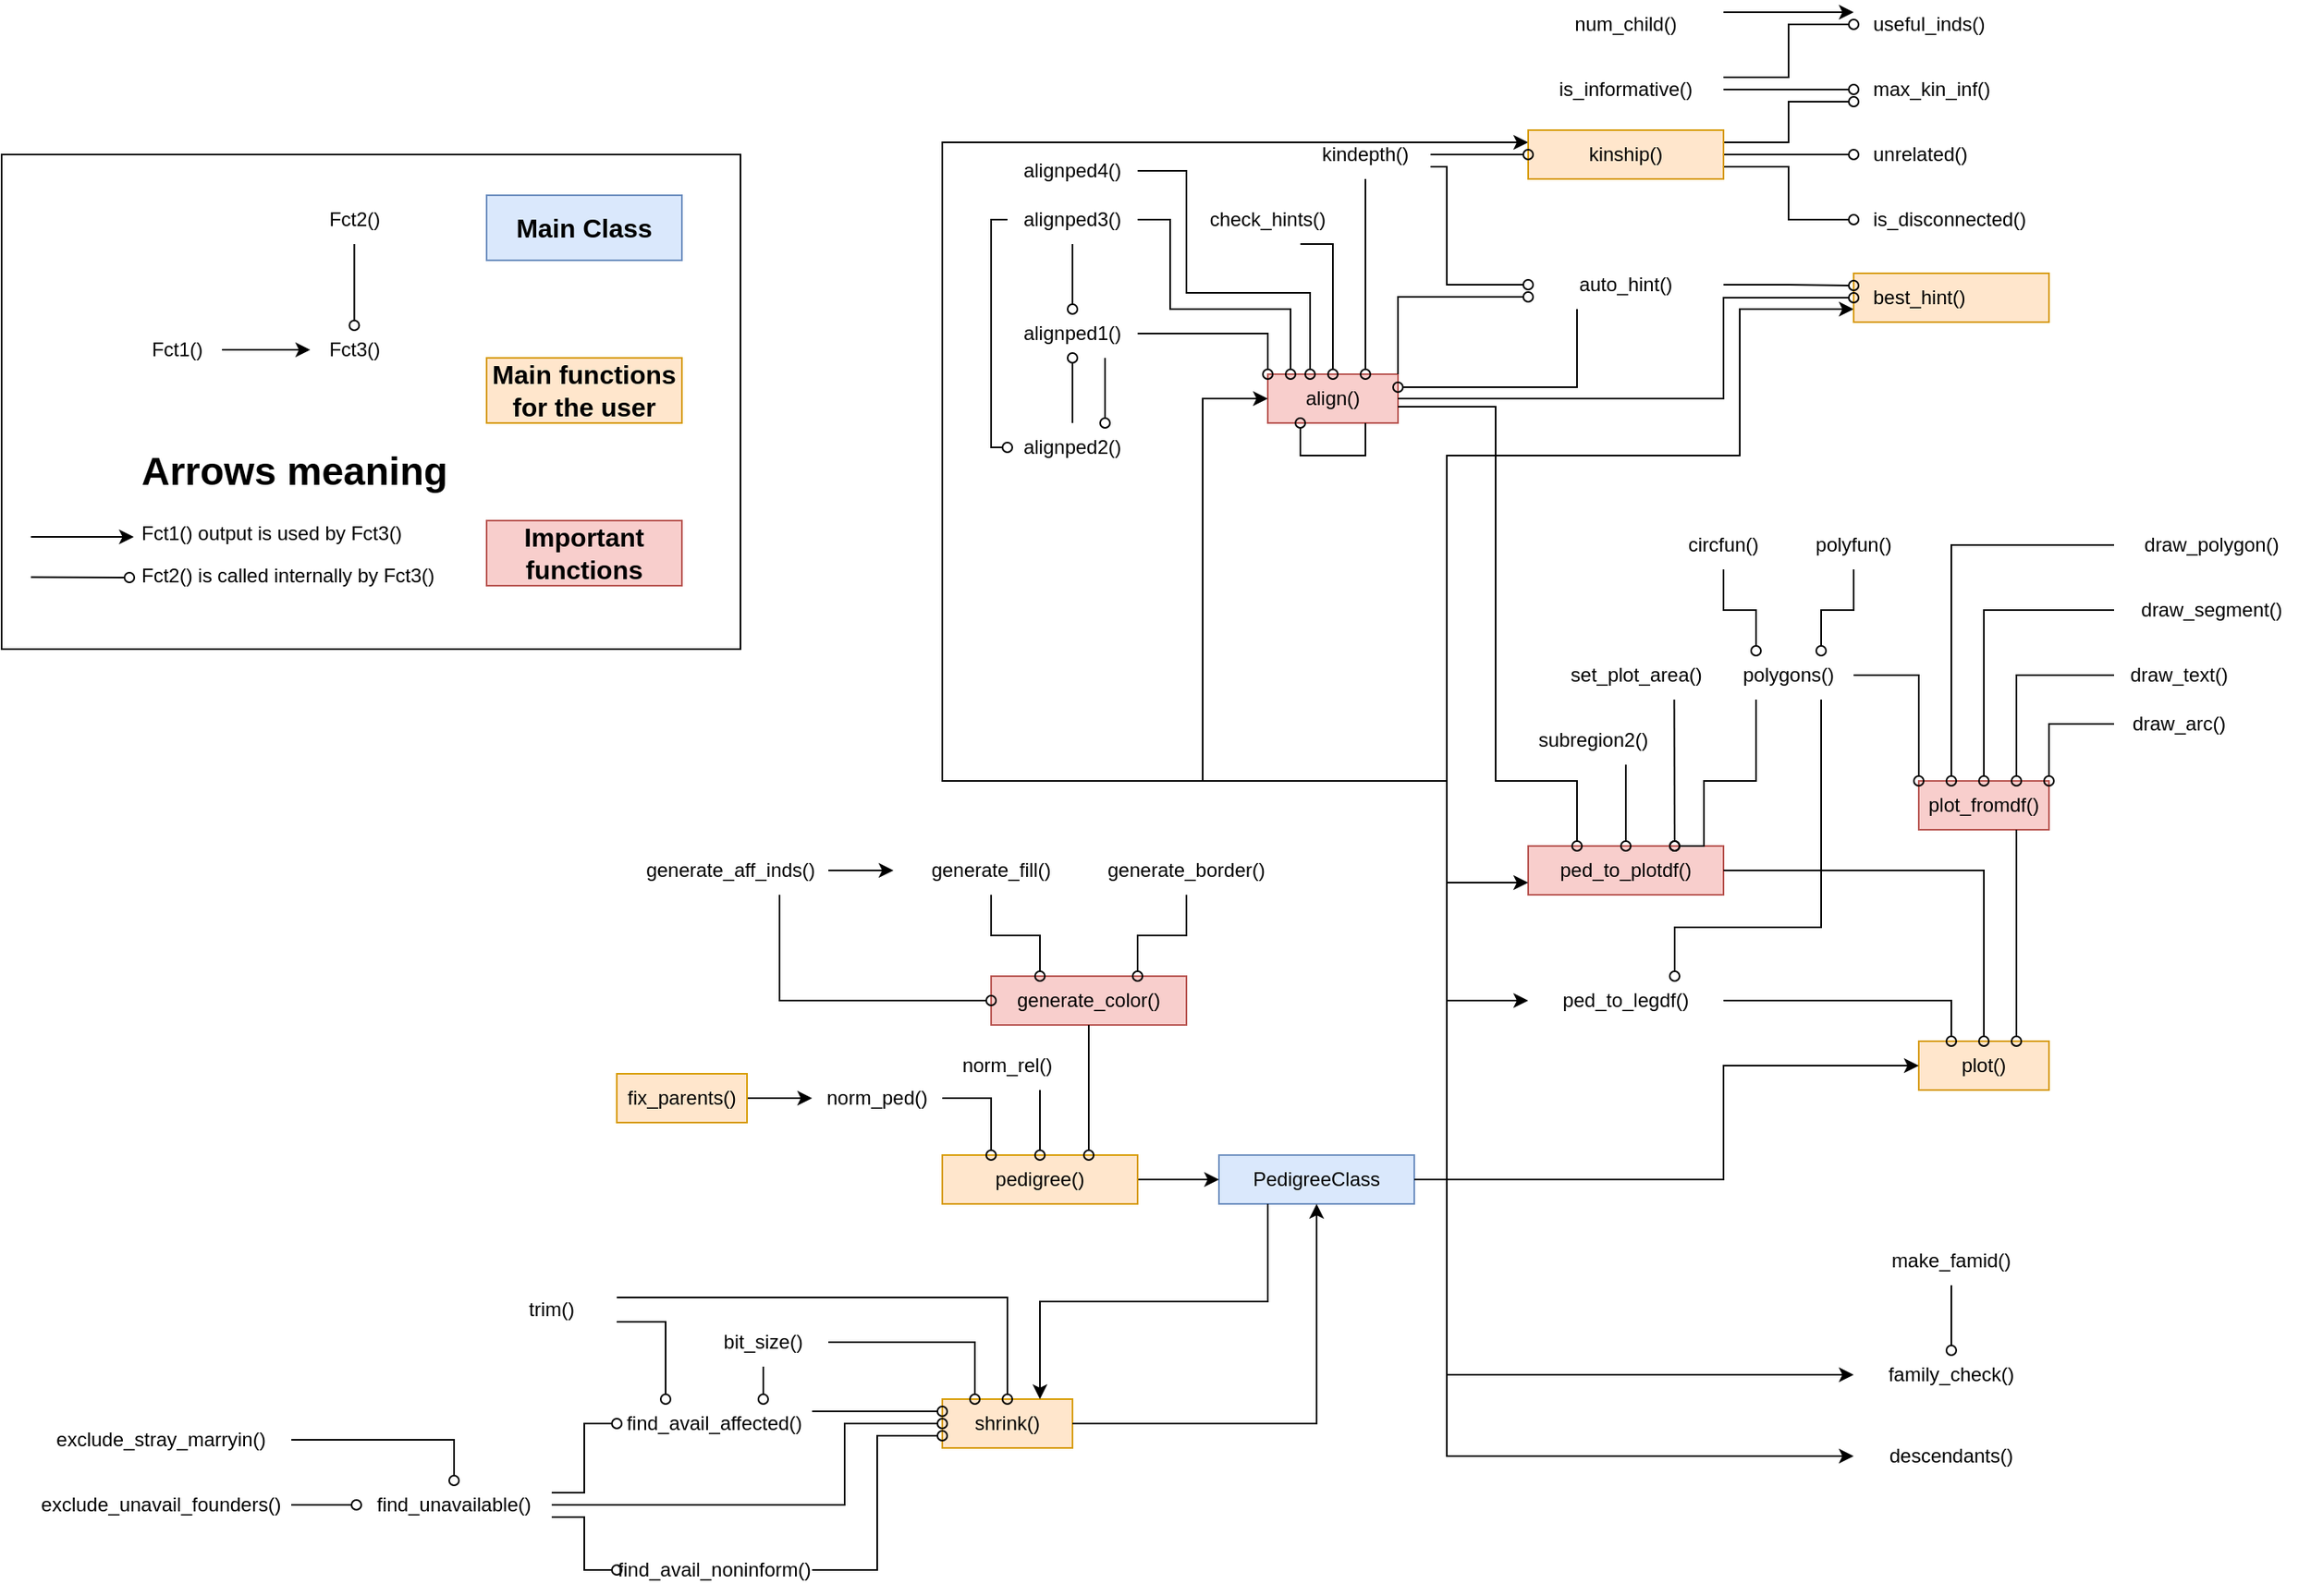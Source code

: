 <mxfile version="21.7.4" type="github">
  <diagram name="Page-1" id="XqKPbBKGxglJoeJdR0q-">
    <mxGraphModel dx="2316" dy="1171" grid="1" gridSize="10" guides="1" tooltips="1" connect="1" arrows="1" fold="1" page="1" pageScale="1" pageWidth="1600" pageHeight="1200" math="0" shadow="0">
      <root>
        <mxCell id="0" />
        <mxCell id="1" parent="0" />
        <mxCell id="gDWsdD-bvvdBo0-3pt6C-49" value="" style="rounded=0;whiteSpace=wrap;html=1;" vertex="1" parent="1">
          <mxGeometry x="62" y="175" width="454" height="304" as="geometry" />
        </mxCell>
        <mxCell id="rGUAG8N3f3AiMSVupeu6-66" value="ped_to_plotdf()" style="text;html=1;strokeColor=#b85450;fillColor=#f8cecc;align=center;verticalAlign=middle;whiteSpace=wrap;rounded=0;" parent="1" vertex="1">
          <mxGeometry x="1000" y="600" width="120" height="30" as="geometry" />
        </mxCell>
        <mxCell id="rGUAG8N3f3AiMSVupeu6-56" value="generate_color()" style="text;html=1;strokeColor=#b85450;fillColor=#f8cecc;align=center;verticalAlign=middle;whiteSpace=wrap;rounded=0;" parent="1" vertex="1">
          <mxGeometry x="670" y="680" width="120" height="30" as="geometry" />
        </mxCell>
        <mxCell id="rGUAG8N3f3AiMSVupeu6-67" value="plot_fromdf()" style="text;html=1;strokeColor=#b85450;fillColor=#f8cecc;align=center;verticalAlign=middle;whiteSpace=wrap;rounded=0;" parent="1" vertex="1">
          <mxGeometry x="1240" y="560" width="80" height="30" as="geometry" />
        </mxCell>
        <mxCell id="rGUAG8N3f3AiMSVupeu6-9" value="align()" style="text;html=1;strokeColor=#b85450;fillColor=#f8cecc;align=center;verticalAlign=middle;whiteSpace=wrap;rounded=0;points=[[0,0,0,0,0],[0,0.25,0,0,0],[0,0.5,0,0,0],[0,0.75,0,0,0],[0,1,0,0,0],[0.08,0,0,0,0],[0.17,0,0,0,0],[0.25,0,0,0,0],[0.25,1,0,0,0],[0.33,0,0,0,0],[0.42,0,0,0,0],[0.5,0,0,0,0],[0.5,1,0,0,0],[0.58,0,0,0,0],[0.67,0,0,0,0],[0.75,0,0,0,0],[0.75,1,0,0,0],[0.83,0,0,0,0],[0.92,0,0,0,0],[1,0,0,0,0],[1,0.25,0,0,0],[1,0.5,0,0,0],[1,0.75,0,0,0],[1,1,0,0,0]];" parent="1" vertex="1">
          <mxGeometry x="840" y="310" width="80" height="30" as="geometry" />
        </mxCell>
        <mxCell id="gDWsdD-bvvdBo0-3pt6C-39" style="edgeStyle=orthogonalEdgeStyle;rounded=0;orthogonalLoop=1;jettySize=auto;html=1;exitX=1;exitY=0.5;exitDx=0;exitDy=0;entryX=0;entryY=0.5;entryDx=0;entryDy=0;" edge="1" parent="1" source="rGUAG8N3f3AiMSVupeu6-2" target="rGUAG8N3f3AiMSVupeu6-30">
          <mxGeometry relative="1" as="geometry">
            <Array as="points">
              <mxPoint x="950" y="805" />
              <mxPoint x="950" y="925" />
            </Array>
          </mxGeometry>
        </mxCell>
        <mxCell id="gDWsdD-bvvdBo0-3pt6C-40" style="edgeStyle=orthogonalEdgeStyle;rounded=0;orthogonalLoop=1;jettySize=auto;html=1;exitX=1;exitY=0.5;exitDx=0;exitDy=0;entryX=0;entryY=0.5;entryDx=0;entryDy=0;" edge="1" parent="1" source="rGUAG8N3f3AiMSVupeu6-2" target="rGUAG8N3f3AiMSVupeu6-28">
          <mxGeometry relative="1" as="geometry">
            <Array as="points">
              <mxPoint x="950" y="805" />
              <mxPoint x="950" y="975" />
            </Array>
          </mxGeometry>
        </mxCell>
        <mxCell id="gDWsdD-bvvdBo0-3pt6C-41" style="edgeStyle=orthogonalEdgeStyle;rounded=0;orthogonalLoop=1;jettySize=auto;html=1;exitX=1;exitY=0.5;exitDx=0;exitDy=0;entryX=0;entryY=0.75;entryDx=0;entryDy=0;" edge="1" parent="1" source="rGUAG8N3f3AiMSVupeu6-2" target="rGUAG8N3f3AiMSVupeu6-18">
          <mxGeometry relative="1" as="geometry">
            <Array as="points">
              <mxPoint x="950" y="805" />
              <mxPoint x="950" y="360" />
              <mxPoint x="1130" y="360" />
              <mxPoint x="1130" y="270" />
              <mxPoint x="1200" y="270" />
            </Array>
          </mxGeometry>
        </mxCell>
        <mxCell id="gDWsdD-bvvdBo0-3pt6C-42" style="edgeStyle=orthogonalEdgeStyle;rounded=0;orthogonalLoop=1;jettySize=auto;html=1;exitX=1;exitY=0.5;exitDx=0;exitDy=0;entryX=0;entryY=0.25;entryDx=0;entryDy=0;" edge="1" parent="1" source="rGUAG8N3f3AiMSVupeu6-2" target="rGUAG8N3f3AiMSVupeu6-15">
          <mxGeometry relative="1" as="geometry">
            <Array as="points">
              <mxPoint x="950" y="805" />
              <mxPoint x="950" y="560" />
              <mxPoint x="640" y="560" />
              <mxPoint x="640" y="167" />
            </Array>
          </mxGeometry>
        </mxCell>
        <mxCell id="rGUAG8N3f3AiMSVupeu6-2" value="PedigreeClass" style="text;html=1;strokeColor=#6c8ebf;fillColor=#dae8fc;align=center;verticalAlign=middle;whiteSpace=wrap;rounded=0;" parent="1" vertex="1">
          <mxGeometry x="810" y="790" width="120" height="30" as="geometry" />
        </mxCell>
        <mxCell id="rGUAG8N3f3AiMSVupeu6-18" value="best_hint()" style="text;html=1;strokeColor=#d79b00;fillColor=#ffe6cc;align=left;verticalAlign=middle;whiteSpace=wrap;rounded=0;spacingLeft=10;" parent="1" vertex="1">
          <mxGeometry x="1200" y="248" width="120" height="30" as="geometry" />
        </mxCell>
        <mxCell id="rGUAG8N3f3AiMSVupeu6-90" value="plot()" style="text;html=1;strokeColor=#d79b00;fillColor=#ffe6cc;align=center;verticalAlign=middle;whiteSpace=wrap;rounded=0;" parent="1" vertex="1">
          <mxGeometry x="1240" y="720" width="80" height="30" as="geometry" />
        </mxCell>
        <mxCell id="rGUAG8N3f3AiMSVupeu6-94" value="shrink()" style="text;html=1;strokeColor=#d79b00;fillColor=#ffe6cc;align=center;verticalAlign=middle;whiteSpace=wrap;rounded=0;" parent="1" vertex="1">
          <mxGeometry x="640" y="940" width="80" height="30" as="geometry" />
        </mxCell>
        <mxCell id="gDWsdD-bvvdBo0-3pt6C-14" value="" style="edgeStyle=orthogonalEdgeStyle;rounded=0;orthogonalLoop=1;jettySize=auto;html=1;" edge="1" parent="1" source="rGUAG8N3f3AiMSVupeu6-1" target="rGUAG8N3f3AiMSVupeu6-2">
          <mxGeometry relative="1" as="geometry" />
        </mxCell>
        <mxCell id="rGUAG8N3f3AiMSVupeu6-1" value="pedigree()" style="text;html=1;strokeColor=#d79b00;fillColor=#ffe6cc;align=center;verticalAlign=middle;whiteSpace=wrap;rounded=0;" parent="1" vertex="1">
          <mxGeometry x="640" y="790" width="120" height="30" as="geometry" />
        </mxCell>
        <mxCell id="gDWsdD-bvvdBo0-3pt6C-28" style="edgeStyle=orthogonalEdgeStyle;rounded=0;orthogonalLoop=1;jettySize=auto;html=1;exitX=1;exitY=0.5;exitDx=0;exitDy=0;entryX=0;entryY=0.5;entryDx=0;entryDy=0;" edge="1" parent="1" source="rGUAG8N3f3AiMSVupeu6-2" target="rGUAG8N3f3AiMSVupeu6-65">
          <mxGeometry relative="1" as="geometry">
            <Array as="points">
              <mxPoint x="950" y="805" />
              <mxPoint x="950" y="695" />
            </Array>
          </mxGeometry>
        </mxCell>
        <mxCell id="gDWsdD-bvvdBo0-3pt6C-29" style="edgeStyle=orthogonalEdgeStyle;rounded=0;orthogonalLoop=1;jettySize=auto;html=1;exitX=1;exitY=0.5;exitDx=0;exitDy=0;entryX=0;entryY=0.75;entryDx=0;entryDy=0;" edge="1" parent="1" source="rGUAG8N3f3AiMSVupeu6-2" target="rGUAG8N3f3AiMSVupeu6-66">
          <mxGeometry relative="1" as="geometry">
            <Array as="points">
              <mxPoint x="950" y="805" />
              <mxPoint x="950" y="623" />
            </Array>
          </mxGeometry>
        </mxCell>
        <mxCell id="gDWsdD-bvvdBo0-3pt6C-33" style="edgeStyle=orthogonalEdgeStyle;rounded=0;orthogonalLoop=1;jettySize=auto;html=1;exitX=1;exitY=0.5;exitDx=0;exitDy=0;entryX=0;entryY=0.5;entryDx=0;entryDy=0;" edge="1" parent="1" source="rGUAG8N3f3AiMSVupeu6-2" target="rGUAG8N3f3AiMSVupeu6-90">
          <mxGeometry relative="1" as="geometry">
            <Array as="points">
              <mxPoint x="1120" y="805" />
              <mxPoint x="1120" y="735" />
            </Array>
          </mxGeometry>
        </mxCell>
        <mxCell id="gDWsdD-bvvdBo0-3pt6C-34" style="edgeStyle=orthogonalEdgeStyle;rounded=0;orthogonalLoop=1;jettySize=auto;html=1;exitX=1;exitY=0.5;exitDx=0;exitDy=0;entryX=0;entryY=0.5;entryDx=0;entryDy=0;entryPerimeter=0;" edge="1" parent="1" source="rGUAG8N3f3AiMSVupeu6-2" target="rGUAG8N3f3AiMSVupeu6-9">
          <mxGeometry relative="1" as="geometry">
            <Array as="points">
              <mxPoint x="950" y="805" />
              <mxPoint x="950" y="560" />
              <mxPoint x="800" y="560" />
              <mxPoint x="800" y="325" />
            </Array>
          </mxGeometry>
        </mxCell>
        <mxCell id="gDWsdD-bvvdBo0-3pt6C-37" style="edgeStyle=orthogonalEdgeStyle;rounded=0;orthogonalLoop=1;jettySize=auto;html=1;exitX=0.25;exitY=1;exitDx=0;exitDy=0;entryX=0.75;entryY=0;entryDx=0;entryDy=0;" edge="1" parent="1" source="rGUAG8N3f3AiMSVupeu6-2" target="rGUAG8N3f3AiMSVupeu6-94">
          <mxGeometry relative="1" as="geometry" />
        </mxCell>
        <mxCell id="rGUAG8N3f3AiMSVupeu6-12" style="edgeStyle=orthogonalEdgeStyle;rounded=0;orthogonalLoop=1;jettySize=auto;html=1;exitX=1;exitY=0.5;exitDx=0;exitDy=0;entryX=0.33;entryY=0;entryDx=0;entryDy=0;endArrow=oval;endFill=0;entryPerimeter=0;" parent="1" source="rGUAG8N3f3AiMSVupeu6-4" target="rGUAG8N3f3AiMSVupeu6-9" edge="1">
          <mxGeometry relative="1" as="geometry">
            <mxPoint x="740" y="187.5" as="targetPoint" />
            <Array as="points">
              <mxPoint x="790" y="185" />
              <mxPoint x="790" y="260" />
              <mxPoint x="866" y="260" />
              <mxPoint x="866" y="310" />
            </Array>
          </mxGeometry>
        </mxCell>
        <mxCell id="rGUAG8N3f3AiMSVupeu6-4" value="alignped4()" style="text;html=1;strokeColor=none;fillColor=none;align=center;verticalAlign=middle;whiteSpace=wrap;rounded=0;" parent="1" vertex="1">
          <mxGeometry x="680" y="170" width="80" height="30" as="geometry" />
        </mxCell>
        <mxCell id="rGUAG8N3f3AiMSVupeu6-10" style="edgeStyle=orthogonalEdgeStyle;rounded=0;orthogonalLoop=1;jettySize=auto;html=1;exitX=1;exitY=0.5;exitDx=0;exitDy=0;endArrow=oval;endFill=0;entryX=0.17;entryY=0;entryDx=0;entryDy=0;entryPerimeter=0;" parent="1" source="rGUAG8N3f3AiMSVupeu6-5" target="rGUAG8N3f3AiMSVupeu6-9" edge="1">
          <mxGeometry relative="1" as="geometry">
            <mxPoint x="740" y="195" as="targetPoint" />
            <Array as="points">
              <mxPoint x="780" y="215" />
              <mxPoint x="780" y="270" />
              <mxPoint x="854" y="270" />
              <mxPoint x="854" y="310" />
            </Array>
          </mxGeometry>
        </mxCell>
        <mxCell id="rGUAG8N3f3AiMSVupeu6-14" style="edgeStyle=orthogonalEdgeStyle;rounded=0;orthogonalLoop=1;jettySize=auto;html=1;exitX=0.5;exitY=1;exitDx=0;exitDy=0;entryX=0.5;entryY=0;entryDx=0;entryDy=0;endArrow=oval;endFill=0;" parent="1" source="rGUAG8N3f3AiMSVupeu6-5" target="rGUAG8N3f3AiMSVupeu6-7" edge="1">
          <mxGeometry relative="1" as="geometry">
            <Array as="points">
              <mxPoint x="720" y="250" />
              <mxPoint x="720" y="250" />
            </Array>
          </mxGeometry>
        </mxCell>
        <mxCell id="gDWsdD-bvvdBo0-3pt6C-18" style="edgeStyle=orthogonalEdgeStyle;rounded=0;orthogonalLoop=1;jettySize=auto;html=1;exitX=0;exitY=0.5;exitDx=0;exitDy=0;entryX=0;entryY=0.5;entryDx=0;entryDy=0;endArrow=oval;endFill=0;" edge="1" parent="1" source="rGUAG8N3f3AiMSVupeu6-5" target="rGUAG8N3f3AiMSVupeu6-6">
          <mxGeometry relative="1" as="geometry">
            <Array as="points">
              <mxPoint x="670" y="215" />
              <mxPoint x="670" y="355" />
            </Array>
          </mxGeometry>
        </mxCell>
        <mxCell id="rGUAG8N3f3AiMSVupeu6-5" value="alignped3()" style="text;html=1;strokeColor=none;fillColor=none;align=center;verticalAlign=middle;whiteSpace=wrap;rounded=0;" parent="1" vertex="1">
          <mxGeometry x="680" y="200" width="80" height="30" as="geometry" />
        </mxCell>
        <mxCell id="gDWsdD-bvvdBo0-3pt6C-17" style="edgeStyle=orthogonalEdgeStyle;rounded=0;orthogonalLoop=1;jettySize=auto;html=1;exitX=0.5;exitY=0;exitDx=0;exitDy=0;entryX=0.5;entryY=1;entryDx=0;entryDy=0;endArrow=oval;endFill=0;" edge="1" parent="1" source="rGUAG8N3f3AiMSVupeu6-6" target="rGUAG8N3f3AiMSVupeu6-7">
          <mxGeometry relative="1" as="geometry">
            <Array as="points" />
          </mxGeometry>
        </mxCell>
        <mxCell id="rGUAG8N3f3AiMSVupeu6-6" value="alignped2()" style="text;html=1;strokeColor=none;fillColor=none;align=center;verticalAlign=middle;whiteSpace=wrap;rounded=0;" parent="1" vertex="1">
          <mxGeometry x="680" y="340" width="80" height="30" as="geometry" />
        </mxCell>
        <mxCell id="rGUAG8N3f3AiMSVupeu6-11" style="edgeStyle=orthogonalEdgeStyle;rounded=0;orthogonalLoop=1;jettySize=auto;html=1;exitX=1;exitY=0.5;exitDx=0;exitDy=0;entryX=0;entryY=0;entryDx=0;entryDy=0;endArrow=oval;endFill=0;entryPerimeter=0;" parent="1" source="rGUAG8N3f3AiMSVupeu6-7" target="rGUAG8N3f3AiMSVupeu6-9" edge="1">
          <mxGeometry relative="1" as="geometry">
            <mxPoint x="740" y="202.5" as="targetPoint" />
            <Array as="points">
              <mxPoint x="840" y="285" />
            </Array>
          </mxGeometry>
        </mxCell>
        <mxCell id="gDWsdD-bvvdBo0-3pt6C-16" value="" style="edgeStyle=orthogonalEdgeStyle;rounded=0;orthogonalLoop=1;jettySize=auto;html=1;endArrow=oval;endFill=0;exitX=0.75;exitY=1;exitDx=0;exitDy=0;entryX=0.75;entryY=0;entryDx=0;entryDy=0;" edge="1" parent="1" source="rGUAG8N3f3AiMSVupeu6-7" target="rGUAG8N3f3AiMSVupeu6-6">
          <mxGeometry relative="1" as="geometry" />
        </mxCell>
        <mxCell id="rGUAG8N3f3AiMSVupeu6-7" value="alignped1()" style="text;html=1;strokeColor=none;fillColor=none;align=center;verticalAlign=middle;whiteSpace=wrap;rounded=0;" parent="1" vertex="1">
          <mxGeometry x="680" y="270" width="80" height="30" as="geometry" />
        </mxCell>
        <mxCell id="rGUAG8N3f3AiMSVupeu6-20" style="edgeStyle=orthogonalEdgeStyle;rounded=0;orthogonalLoop=1;jettySize=auto;html=1;exitX=1;exitY=0;exitDx=0;exitDy=0;entryX=0;entryY=0.75;entryDx=0;entryDy=0;endArrow=oval;endFill=0;" parent="1" source="rGUAG8N3f3AiMSVupeu6-9" target="rGUAG8N3f3AiMSVupeu6-17" edge="1">
          <mxGeometry relative="1" as="geometry" />
        </mxCell>
        <mxCell id="rGUAG8N3f3AiMSVupeu6-22" style="edgeStyle=orthogonalEdgeStyle;rounded=0;orthogonalLoop=1;jettySize=auto;html=1;exitX=1;exitY=0.5;exitDx=0;exitDy=0;entryX=0;entryY=0.5;entryDx=0;entryDy=0;endArrow=oval;endFill=0;" parent="1" source="rGUAG8N3f3AiMSVupeu6-9" target="rGUAG8N3f3AiMSVupeu6-18" edge="1">
          <mxGeometry relative="1" as="geometry">
            <Array as="points">
              <mxPoint x="1120" y="325" />
              <mxPoint x="1120" y="263" />
              <mxPoint x="1200" y="263" />
            </Array>
          </mxGeometry>
        </mxCell>
        <mxCell id="rGUAG8N3f3AiMSVupeu6-70" style="edgeStyle=orthogonalEdgeStyle;rounded=0;orthogonalLoop=1;jettySize=auto;html=1;entryX=0.25;entryY=0;entryDx=0;entryDy=0;endArrow=oval;endFill=0;" parent="1" target="rGUAG8N3f3AiMSVupeu6-66" edge="1">
          <mxGeometry relative="1" as="geometry">
            <mxPoint x="920" y="330" as="sourcePoint" />
            <Array as="points">
              <mxPoint x="980" y="330" />
              <mxPoint x="980" y="560" />
              <mxPoint x="1030" y="560" />
            </Array>
          </mxGeometry>
        </mxCell>
        <mxCell id="rGUAG8N3f3AiMSVupeu6-64" style="edgeStyle=orthogonalEdgeStyle;rounded=0;orthogonalLoop=1;jettySize=auto;html=1;exitX=1;exitY=0.25;exitDx=0;exitDy=0;entryX=0;entryY=0.75;entryDx=0;entryDy=0;endArrow=oval;endFill=0;" parent="1" source="rGUAG8N3f3AiMSVupeu6-15" target="rGUAG8N3f3AiMSVupeu6-61" edge="1">
          <mxGeometry relative="1" as="geometry" />
        </mxCell>
        <mxCell id="rGUAG8N3f3AiMSVupeu6-104" style="edgeStyle=orthogonalEdgeStyle;rounded=0;orthogonalLoop=1;jettySize=auto;html=1;exitX=1;exitY=0.5;exitDx=0;exitDy=0;entryX=0;entryY=0.5;entryDx=0;entryDy=0;endArrow=oval;endFill=0;" parent="1" source="rGUAG8N3f3AiMSVupeu6-15" target="rGUAG8N3f3AiMSVupeu6-100" edge="1">
          <mxGeometry relative="1" as="geometry" />
        </mxCell>
        <mxCell id="gDWsdD-bvvdBo0-3pt6C-26" style="edgeStyle=orthogonalEdgeStyle;rounded=0;orthogonalLoop=1;jettySize=auto;html=1;exitX=1;exitY=0.75;exitDx=0;exitDy=0;entryX=0;entryY=0.5;entryDx=0;entryDy=0;endArrow=oval;endFill=0;" edge="1" parent="1" source="rGUAG8N3f3AiMSVupeu6-15" target="gDWsdD-bvvdBo0-3pt6C-25">
          <mxGeometry relative="1" as="geometry" />
        </mxCell>
        <mxCell id="rGUAG8N3f3AiMSVupeu6-15" value="kinship()" style="text;html=1;strokeColor=#d79b00;fillColor=#ffe6cc;align=center;verticalAlign=middle;whiteSpace=wrap;rounded=0;" parent="1" vertex="1">
          <mxGeometry x="1000" y="160" width="120" height="30" as="geometry" />
        </mxCell>
        <mxCell id="rGUAG8N3f3AiMSVupeu6-19" style="edgeStyle=orthogonalEdgeStyle;rounded=0;orthogonalLoop=1;jettySize=auto;html=1;exitX=1;exitY=0.75;exitDx=0;exitDy=0;entryX=0;entryY=0.5;entryDx=0;entryDy=0;endArrow=oval;endFill=0;" parent="1" source="rGUAG8N3f3AiMSVupeu6-16" target="rGUAG8N3f3AiMSVupeu6-17" edge="1">
          <mxGeometry relative="1" as="geometry">
            <Array as="points">
              <mxPoint x="950" y="183" />
              <mxPoint x="950" y="255" />
            </Array>
          </mxGeometry>
        </mxCell>
        <mxCell id="gDWsdD-bvvdBo0-3pt6C-21" style="edgeStyle=orthogonalEdgeStyle;rounded=0;orthogonalLoop=1;jettySize=auto;html=1;exitX=0.5;exitY=1;exitDx=0;exitDy=0;entryX=0.75;entryY=0;entryDx=0;entryDy=0;endArrow=oval;endFill=0;entryPerimeter=0;" edge="1" parent="1" source="rGUAG8N3f3AiMSVupeu6-16" target="rGUAG8N3f3AiMSVupeu6-9">
          <mxGeometry relative="1" as="geometry" />
        </mxCell>
        <mxCell id="gDWsdD-bvvdBo0-3pt6C-22" style="edgeStyle=orthogonalEdgeStyle;rounded=0;orthogonalLoop=1;jettySize=auto;html=1;exitX=1;exitY=0.5;exitDx=0;exitDy=0;entryX=0;entryY=0.5;entryDx=0;entryDy=0;endArrow=oval;endFill=0;" edge="1" parent="1" source="rGUAG8N3f3AiMSVupeu6-16" target="rGUAG8N3f3AiMSVupeu6-15">
          <mxGeometry relative="1" as="geometry" />
        </mxCell>
        <mxCell id="rGUAG8N3f3AiMSVupeu6-16" value="kindepth()" style="text;html=1;strokeColor=none;fillColor=none;align=center;verticalAlign=middle;whiteSpace=wrap;rounded=0;" parent="1" vertex="1">
          <mxGeometry x="860" y="160" width="80" height="30" as="geometry" />
        </mxCell>
        <mxCell id="rGUAG8N3f3AiMSVupeu6-21" style="edgeStyle=orthogonalEdgeStyle;rounded=0;orthogonalLoop=1;jettySize=auto;html=1;exitX=1;exitY=0.5;exitDx=0;exitDy=0;entryX=0;entryY=0.25;entryDx=0;entryDy=0;endArrow=oval;endFill=0;" parent="1" source="rGUAG8N3f3AiMSVupeu6-17" target="rGUAG8N3f3AiMSVupeu6-18" edge="1">
          <mxGeometry relative="1" as="geometry" />
        </mxCell>
        <mxCell id="gDWsdD-bvvdBo0-3pt6C-23" style="edgeStyle=orthogonalEdgeStyle;rounded=0;orthogonalLoop=1;jettySize=auto;html=1;exitX=0.25;exitY=1;exitDx=0;exitDy=0;entryX=1;entryY=0.25;entryDx=0;entryDy=0;endArrow=oval;endFill=0;" edge="1" parent="1" source="rGUAG8N3f3AiMSVupeu6-17" target="rGUAG8N3f3AiMSVupeu6-9">
          <mxGeometry relative="1" as="geometry">
            <Array as="points">
              <mxPoint x="1030" y="318" />
              <mxPoint x="920" y="318" />
            </Array>
          </mxGeometry>
        </mxCell>
        <mxCell id="rGUAG8N3f3AiMSVupeu6-17" value="auto_hint()" style="text;html=1;strokeColor=none;fillColor=none;align=center;verticalAlign=middle;whiteSpace=wrap;rounded=0;" parent="1" vertex="1">
          <mxGeometry x="1000" y="240" width="120" height="30" as="geometry" />
        </mxCell>
        <mxCell id="rGUAG8N3f3AiMSVupeu6-43" style="edgeStyle=orthogonalEdgeStyle;rounded=0;orthogonalLoop=1;jettySize=auto;html=1;exitX=0.5;exitY=1;exitDx=0;exitDy=0;entryX=0.75;entryY=0;entryDx=0;entryDy=0;endArrow=oval;endFill=0;" parent="1" source="rGUAG8N3f3AiMSVupeu6-23" target="rGUAG8N3f3AiMSVupeu6-38" edge="1">
          <mxGeometry relative="1" as="geometry">
            <Array as="points" />
          </mxGeometry>
        </mxCell>
        <mxCell id="rGUAG8N3f3AiMSVupeu6-95" style="edgeStyle=orthogonalEdgeStyle;rounded=0;orthogonalLoop=1;jettySize=auto;html=1;exitX=1;exitY=0.5;exitDx=0;exitDy=0;entryX=0.25;entryY=0;entryDx=0;entryDy=0;endArrow=oval;endFill=0;" parent="1" source="rGUAG8N3f3AiMSVupeu6-23" target="rGUAG8N3f3AiMSVupeu6-94" edge="1">
          <mxGeometry relative="1" as="geometry">
            <Array as="points">
              <mxPoint x="660" y="905" />
            </Array>
          </mxGeometry>
        </mxCell>
        <mxCell id="rGUAG8N3f3AiMSVupeu6-23" value="&lt;div&gt;bit_size()&lt;/div&gt;" style="text;html=1;strokeColor=none;fillColor=none;align=center;verticalAlign=middle;whiteSpace=wrap;rounded=0;" parent="1" vertex="1">
          <mxGeometry x="490" y="890" width="80" height="30" as="geometry" />
        </mxCell>
        <mxCell id="gDWsdD-bvvdBo0-3pt6C-15" style="edgeStyle=orthogonalEdgeStyle;rounded=0;orthogonalLoop=1;jettySize=auto;html=1;exitX=0.75;exitY=1;exitDx=0;exitDy=0;entryX=0.5;entryY=0;entryDx=0;entryDy=0;endArrow=oval;endFill=0;entryPerimeter=0;" edge="1" parent="1" source="rGUAG8N3f3AiMSVupeu6-24" target="rGUAG8N3f3AiMSVupeu6-9">
          <mxGeometry relative="1" as="geometry">
            <Array as="points">
              <mxPoint x="880" y="230" />
            </Array>
          </mxGeometry>
        </mxCell>
        <mxCell id="rGUAG8N3f3AiMSVupeu6-24" value="&lt;div&gt;check_hints()&lt;/div&gt;" style="text;html=1;strokeColor=none;fillColor=none;align=center;verticalAlign=middle;whiteSpace=wrap;rounded=0;" parent="1" vertex="1">
          <mxGeometry x="800" y="200" width="80" height="30" as="geometry" />
        </mxCell>
        <mxCell id="rGUAG8N3f3AiMSVupeu6-28" value="descendants()" style="text;html=1;strokeColor=none;fillColor=none;align=center;verticalAlign=middle;whiteSpace=wrap;rounded=0;" parent="1" vertex="1">
          <mxGeometry x="1200" y="960" width="120" height="30" as="geometry" />
        </mxCell>
        <mxCell id="rGUAG8N3f3AiMSVupeu6-35" value="" style="edgeStyle=orthogonalEdgeStyle;rounded=0;orthogonalLoop=1;jettySize=auto;html=1;endArrow=oval;endFill=0;" parent="1" source="rGUAG8N3f3AiMSVupeu6-29" target="rGUAG8N3f3AiMSVupeu6-30" edge="1">
          <mxGeometry relative="1" as="geometry" />
        </mxCell>
        <mxCell id="rGUAG8N3f3AiMSVupeu6-29" value="make_famid()" style="text;html=1;strokeColor=none;fillColor=none;align=center;verticalAlign=middle;whiteSpace=wrap;rounded=0;" parent="1" vertex="1">
          <mxGeometry x="1200" y="840" width="120" height="30" as="geometry" />
        </mxCell>
        <mxCell id="rGUAG8N3f3AiMSVupeu6-30" value="&lt;div&gt;family_check()&lt;/div&gt;" style="text;html=1;strokeColor=none;fillColor=none;align=center;verticalAlign=middle;whiteSpace=wrap;rounded=0;" parent="1" vertex="1">
          <mxGeometry x="1200" y="910" width="120" height="30" as="geometry" />
        </mxCell>
        <mxCell id="rGUAG8N3f3AiMSVupeu6-34" style="edgeStyle=orthogonalEdgeStyle;rounded=0;orthogonalLoop=1;jettySize=auto;html=1;exitX=1;exitY=0.5;exitDx=0;exitDy=0;entryX=0.25;entryY=0;entryDx=0;entryDy=0;endArrow=oval;endFill=0;" parent="1" source="rGUAG8N3f3AiMSVupeu6-31" target="rGUAG8N3f3AiMSVupeu6-1" edge="1">
          <mxGeometry relative="1" as="geometry">
            <Array as="points">
              <mxPoint x="670" y="755" />
            </Array>
          </mxGeometry>
        </mxCell>
        <mxCell id="rGUAG8N3f3AiMSVupeu6-31" value="norm_ped()" style="text;html=1;strokeColor=none;fillColor=none;align=center;verticalAlign=middle;whiteSpace=wrap;rounded=0;" parent="1" vertex="1">
          <mxGeometry x="560" y="740" width="80" height="30" as="geometry" />
        </mxCell>
        <mxCell id="rGUAG8N3f3AiMSVupeu6-33" style="edgeStyle=orthogonalEdgeStyle;rounded=0;orthogonalLoop=1;jettySize=auto;html=1;exitX=0.75;exitY=1;exitDx=0;exitDy=0;entryX=0.5;entryY=0;entryDx=0;entryDy=0;endArrow=oval;endFill=0;" parent="1" source="rGUAG8N3f3AiMSVupeu6-32" target="rGUAG8N3f3AiMSVupeu6-1" edge="1">
          <mxGeometry relative="1" as="geometry">
            <Array as="points">
              <mxPoint x="700" y="760" />
              <mxPoint x="700" y="760" />
            </Array>
          </mxGeometry>
        </mxCell>
        <mxCell id="rGUAG8N3f3AiMSVupeu6-32" value="norm_rel()" style="text;html=1;strokeColor=none;fillColor=none;align=center;verticalAlign=middle;whiteSpace=wrap;rounded=0;" parent="1" vertex="1">
          <mxGeometry x="640" y="720" width="80" height="30" as="geometry" />
        </mxCell>
        <mxCell id="rGUAG8N3f3AiMSVupeu6-99" style="edgeStyle=orthogonalEdgeStyle;rounded=0;orthogonalLoop=1;jettySize=auto;html=1;exitX=1;exitY=0.25;exitDx=0;exitDy=0;entryX=0;entryY=0.25;entryDx=0;entryDy=0;endArrow=oval;endFill=0;" parent="1" source="rGUAG8N3f3AiMSVupeu6-38" target="rGUAG8N3f3AiMSVupeu6-94" edge="1">
          <mxGeometry relative="1" as="geometry" />
        </mxCell>
        <mxCell id="rGUAG8N3f3AiMSVupeu6-38" value="&lt;div&gt;find_avail_affected()&lt;/div&gt;" style="text;html=1;strokeColor=none;fillColor=none;align=center;verticalAlign=middle;whiteSpace=wrap;rounded=0;" parent="1" vertex="1">
          <mxGeometry x="440" y="940" width="120" height="30" as="geometry" />
        </mxCell>
        <mxCell id="rGUAG8N3f3AiMSVupeu6-40" value="" style="edgeStyle=orthogonalEdgeStyle;rounded=0;orthogonalLoop=1;jettySize=auto;html=1;entryX=0.25;entryY=0;entryDx=0;entryDy=0;endArrow=oval;endFill=0;exitX=1;exitY=0.75;exitDx=0;exitDy=0;" parent="1" source="rGUAG8N3f3AiMSVupeu6-39" target="rGUAG8N3f3AiMSVupeu6-38" edge="1">
          <mxGeometry relative="1" as="geometry" />
        </mxCell>
        <mxCell id="rGUAG8N3f3AiMSVupeu6-96" style="edgeStyle=orthogonalEdgeStyle;rounded=0;orthogonalLoop=1;jettySize=auto;html=1;exitX=1;exitY=0.25;exitDx=0;exitDy=0;entryX=0.5;entryY=0;entryDx=0;entryDy=0;endArrow=oval;endFill=0;" parent="1" source="rGUAG8N3f3AiMSVupeu6-39" target="rGUAG8N3f3AiMSVupeu6-94" edge="1">
          <mxGeometry relative="1" as="geometry">
            <Array as="points">
              <mxPoint x="440" y="877" />
              <mxPoint x="680" y="877" />
            </Array>
          </mxGeometry>
        </mxCell>
        <mxCell id="rGUAG8N3f3AiMSVupeu6-39" value="trim()" style="text;html=1;strokeColor=none;fillColor=none;align=center;verticalAlign=middle;whiteSpace=wrap;rounded=0;" parent="1" vertex="1">
          <mxGeometry x="360" y="870" width="80" height="30" as="geometry" />
        </mxCell>
        <mxCell id="rGUAG8N3f3AiMSVupeu6-42" value="" style="edgeStyle=orthogonalEdgeStyle;rounded=0;orthogonalLoop=1;jettySize=auto;html=1;endArrow=oval;endFill=0;exitX=1;exitY=0.25;exitDx=0;exitDy=0;entryX=0;entryY=0.5;entryDx=0;entryDy=0;" parent="1" source="rGUAG8N3f3AiMSVupeu6-41" target="rGUAG8N3f3AiMSVupeu6-38" edge="1">
          <mxGeometry relative="1" as="geometry">
            <Array as="points">
              <mxPoint x="420" y="998" />
              <mxPoint x="420" y="955" />
            </Array>
          </mxGeometry>
        </mxCell>
        <mxCell id="rGUAG8N3f3AiMSVupeu6-45" style="edgeStyle=orthogonalEdgeStyle;rounded=0;orthogonalLoop=1;jettySize=auto;html=1;exitX=1;exitY=0.75;exitDx=0;exitDy=0;entryX=0;entryY=0.5;entryDx=0;entryDy=0;endArrow=oval;endFill=0;" parent="1" source="rGUAG8N3f3AiMSVupeu6-41" target="rGUAG8N3f3AiMSVupeu6-44" edge="1">
          <mxGeometry relative="1" as="geometry" />
        </mxCell>
        <mxCell id="gDWsdD-bvvdBo0-3pt6C-35" style="edgeStyle=orthogonalEdgeStyle;rounded=0;orthogonalLoop=1;jettySize=auto;html=1;exitX=1;exitY=0.5;exitDx=0;exitDy=0;entryX=0;entryY=0.5;entryDx=0;entryDy=0;endArrow=oval;endFill=0;entryPerimeter=0;" edge="1" parent="1" source="rGUAG8N3f3AiMSVupeu6-41" target="rGUAG8N3f3AiMSVupeu6-94">
          <mxGeometry relative="1" as="geometry">
            <Array as="points">
              <mxPoint x="580" y="1005" />
              <mxPoint x="580" y="955" />
            </Array>
          </mxGeometry>
        </mxCell>
        <mxCell id="rGUAG8N3f3AiMSVupeu6-41" value="find_unavailable()" style="text;html=1;strokeColor=none;fillColor=none;align=center;verticalAlign=middle;whiteSpace=wrap;rounded=0;" parent="1" vertex="1">
          <mxGeometry x="280" y="990" width="120" height="30" as="geometry" />
        </mxCell>
        <mxCell id="rGUAG8N3f3AiMSVupeu6-98" style="edgeStyle=orthogonalEdgeStyle;rounded=0;orthogonalLoop=1;jettySize=auto;html=1;exitX=1;exitY=0.5;exitDx=0;exitDy=0;entryX=0;entryY=0.75;entryDx=0;entryDy=0;endArrow=oval;endFill=0;" parent="1" source="rGUAG8N3f3AiMSVupeu6-44" target="rGUAG8N3f3AiMSVupeu6-94" edge="1">
          <mxGeometry relative="1" as="geometry">
            <Array as="points">
              <mxPoint x="600" y="1045" />
              <mxPoint x="600" y="963" />
            </Array>
          </mxGeometry>
        </mxCell>
        <mxCell id="rGUAG8N3f3AiMSVupeu6-44" value="&lt;div&gt;find_avail_noninform()&lt;/div&gt;" style="text;html=1;strokeColor=none;fillColor=none;align=center;verticalAlign=middle;whiteSpace=wrap;rounded=0;" parent="1" vertex="1">
          <mxGeometry x="440" y="1030" width="120" height="30" as="geometry" />
        </mxCell>
        <mxCell id="rGUAG8N3f3AiMSVupeu6-49" value="" style="edgeStyle=orthogonalEdgeStyle;rounded=0;orthogonalLoop=1;jettySize=auto;html=1;endArrow=oval;endFill=0;" parent="1" source="rGUAG8N3f3AiMSVupeu6-46" target="rGUAG8N3f3AiMSVupeu6-41" edge="1">
          <mxGeometry relative="1" as="geometry" />
        </mxCell>
        <mxCell id="rGUAG8N3f3AiMSVupeu6-46" value="exclude_unavail_founders()" style="text;html=1;strokeColor=none;fillColor=none;align=center;verticalAlign=middle;whiteSpace=wrap;rounded=0;" parent="1" vertex="1">
          <mxGeometry x="80" y="990" width="160" height="30" as="geometry" />
        </mxCell>
        <mxCell id="rGUAG8N3f3AiMSVupeu6-48" value="" style="edgeStyle=orthogonalEdgeStyle;rounded=0;orthogonalLoop=1;jettySize=auto;html=1;endArrow=oval;endFill=0;" parent="1" source="rGUAG8N3f3AiMSVupeu6-47" target="rGUAG8N3f3AiMSVupeu6-41" edge="1">
          <mxGeometry relative="1" as="geometry" />
        </mxCell>
        <mxCell id="rGUAG8N3f3AiMSVupeu6-47" value="&lt;div&gt;exclude_stray_marryin()&lt;/div&gt;" style="text;html=1;strokeColor=none;fillColor=none;align=center;verticalAlign=middle;whiteSpace=wrap;rounded=0;" parent="1" vertex="1">
          <mxGeometry x="80" y="950" width="160" height="30" as="geometry" />
        </mxCell>
        <mxCell id="rGUAG8N3f3AiMSVupeu6-51" value="" style="edgeStyle=orthogonalEdgeStyle;rounded=0;orthogonalLoop=1;jettySize=auto;html=1;entryX=0;entryY=0.5;entryDx=0;entryDy=0;" parent="1" source="rGUAG8N3f3AiMSVupeu6-50" target="rGUAG8N3f3AiMSVupeu6-31" edge="1">
          <mxGeometry relative="1" as="geometry" />
        </mxCell>
        <mxCell id="rGUAG8N3f3AiMSVupeu6-50" value="fix_parents()" style="text;html=1;strokeColor=#d79b00;fillColor=#ffe6cc;align=center;verticalAlign=middle;whiteSpace=wrap;rounded=0;" parent="1" vertex="1">
          <mxGeometry x="440" y="740" width="80" height="30" as="geometry" />
        </mxCell>
        <mxCell id="gDWsdD-bvvdBo0-3pt6C-13" value="" style="edgeStyle=orthogonalEdgeStyle;rounded=0;orthogonalLoop=1;jettySize=auto;html=1;" edge="1" parent="1" source="rGUAG8N3f3AiMSVupeu6-53" target="rGUAG8N3f3AiMSVupeu6-55">
          <mxGeometry relative="1" as="geometry" />
        </mxCell>
        <mxCell id="gDWsdD-bvvdBo0-3pt6C-27" style="edgeStyle=orthogonalEdgeStyle;rounded=0;orthogonalLoop=1;jettySize=auto;html=1;exitX=0.75;exitY=1;exitDx=0;exitDy=0;entryX=0;entryY=0.5;entryDx=0;entryDy=0;endArrow=oval;endFill=0;" edge="1" parent="1" source="rGUAG8N3f3AiMSVupeu6-53" target="rGUAG8N3f3AiMSVupeu6-56">
          <mxGeometry relative="1" as="geometry" />
        </mxCell>
        <mxCell id="rGUAG8N3f3AiMSVupeu6-53" value="generate_aff_inds()" style="text;html=1;strokeColor=none;fillColor=none;align=center;verticalAlign=middle;whiteSpace=wrap;rounded=0;" parent="1" vertex="1">
          <mxGeometry x="450" y="600" width="120" height="30" as="geometry" />
        </mxCell>
        <mxCell id="rGUAG8N3f3AiMSVupeu6-58" value="" style="edgeStyle=orthogonalEdgeStyle;rounded=0;orthogonalLoop=1;jettySize=auto;html=1;entryX=0.75;entryY=0;entryDx=0;entryDy=0;endArrow=oval;endFill=0;" parent="1" source="rGUAG8N3f3AiMSVupeu6-54" target="rGUAG8N3f3AiMSVupeu6-56" edge="1">
          <mxGeometry relative="1" as="geometry" />
        </mxCell>
        <mxCell id="rGUAG8N3f3AiMSVupeu6-54" value="generate_border()" style="text;html=1;strokeColor=none;fillColor=none;align=center;verticalAlign=middle;whiteSpace=wrap;rounded=0;" parent="1" vertex="1">
          <mxGeometry x="730" y="600" width="120" height="30" as="geometry" />
        </mxCell>
        <mxCell id="rGUAG8N3f3AiMSVupeu6-57" value="" style="edgeStyle=orthogonalEdgeStyle;rounded=0;orthogonalLoop=1;jettySize=auto;html=1;entryX=0.25;entryY=0;entryDx=0;entryDy=0;endArrow=oval;endFill=0;" parent="1" source="rGUAG8N3f3AiMSVupeu6-55" target="rGUAG8N3f3AiMSVupeu6-56" edge="1">
          <mxGeometry relative="1" as="geometry" />
        </mxCell>
        <mxCell id="rGUAG8N3f3AiMSVupeu6-55" value="generate_fill()" style="text;html=1;strokeColor=none;fillColor=none;align=center;verticalAlign=middle;whiteSpace=wrap;rounded=0;" parent="1" vertex="1">
          <mxGeometry x="610" y="600" width="120" height="30" as="geometry" />
        </mxCell>
        <mxCell id="rGUAG8N3f3AiMSVupeu6-81" style="edgeStyle=orthogonalEdgeStyle;rounded=0;orthogonalLoop=1;jettySize=auto;html=1;exitX=0.5;exitY=1;exitDx=0;exitDy=0;entryX=0.5;entryY=0;entryDx=0;entryDy=0;endArrow=oval;endFill=0;" parent="1" source="rGUAG8N3f3AiMSVupeu6-56" edge="1">
          <mxGeometry relative="1" as="geometry">
            <mxPoint x="730" y="790" as="targetPoint" />
          </mxGeometry>
        </mxCell>
        <mxCell id="rGUAG8N3f3AiMSVupeu6-63" value="" style="edgeStyle=orthogonalEdgeStyle;rounded=0;orthogonalLoop=1;jettySize=auto;html=1;entryX=0;entryY=0.5;entryDx=0;entryDy=0;endArrow=oval;endFill=0;exitX=1;exitY=0.5;exitDx=0;exitDy=0;" parent="1" source="rGUAG8N3f3AiMSVupeu6-60" target="rGUAG8N3f3AiMSVupeu6-61" edge="1">
          <mxGeometry relative="1" as="geometry" />
        </mxCell>
        <mxCell id="rGUAG8N3f3AiMSVupeu6-102" style="edgeStyle=orthogonalEdgeStyle;rounded=0;orthogonalLoop=1;jettySize=auto;html=1;exitX=1;exitY=0.25;exitDx=0;exitDy=0;entryX=0;entryY=0.5;entryDx=0;entryDy=0;endArrow=oval;endFill=0;" parent="1" source="rGUAG8N3f3AiMSVupeu6-60" target="rGUAG8N3f3AiMSVupeu6-101" edge="1">
          <mxGeometry relative="1" as="geometry" />
        </mxCell>
        <mxCell id="rGUAG8N3f3AiMSVupeu6-60" value="is_informative()" style="text;html=1;strokeColor=none;fillColor=none;align=center;verticalAlign=middle;whiteSpace=wrap;rounded=0;" parent="1" vertex="1">
          <mxGeometry x="1000" y="120" width="120" height="30" as="geometry" />
        </mxCell>
        <mxCell id="rGUAG8N3f3AiMSVupeu6-61" value="max_kin_inf()" style="text;html=1;strokeColor=none;fillColor=none;align=left;verticalAlign=middle;whiteSpace=wrap;rounded=0;spacingLeft=10;" parent="1" vertex="1">
          <mxGeometry x="1200" y="120" width="120" height="30" as="geometry" />
        </mxCell>
        <mxCell id="rGUAG8N3f3AiMSVupeu6-103" style="edgeStyle=orthogonalEdgeStyle;rounded=0;orthogonalLoop=1;jettySize=auto;html=1;exitX=1;exitY=0.25;exitDx=0;exitDy=0;entryX=0;entryY=0.25;entryDx=0;entryDy=0;" parent="1" source="rGUAG8N3f3AiMSVupeu6-62" target="rGUAG8N3f3AiMSVupeu6-101" edge="1">
          <mxGeometry relative="1" as="geometry" />
        </mxCell>
        <mxCell id="rGUAG8N3f3AiMSVupeu6-62" value="num_child()" style="text;html=1;strokeColor=none;fillColor=none;align=center;verticalAlign=middle;whiteSpace=wrap;rounded=0;" parent="1" vertex="1">
          <mxGeometry x="1000" y="80" width="120" height="30" as="geometry" />
        </mxCell>
        <mxCell id="rGUAG8N3f3AiMSVupeu6-93" style="edgeStyle=orthogonalEdgeStyle;rounded=0;orthogonalLoop=1;jettySize=auto;html=1;exitX=1;exitY=0.5;exitDx=0;exitDy=0;entryX=0.25;entryY=0;entryDx=0;entryDy=0;endArrow=oval;endFill=0;" parent="1" source="rGUAG8N3f3AiMSVupeu6-65" target="rGUAG8N3f3AiMSVupeu6-90" edge="1">
          <mxGeometry relative="1" as="geometry">
            <Array as="points">
              <mxPoint x="1260" y="695" />
            </Array>
          </mxGeometry>
        </mxCell>
        <mxCell id="rGUAG8N3f3AiMSVupeu6-65" value="ped_to_legdf()" style="text;html=1;strokeColor=none;fillColor=none;align=center;verticalAlign=middle;whiteSpace=wrap;rounded=0;" parent="1" vertex="1">
          <mxGeometry x="1000" y="680" width="120" height="30" as="geometry" />
        </mxCell>
        <mxCell id="rGUAG8N3f3AiMSVupeu6-91" style="edgeStyle=orthogonalEdgeStyle;rounded=0;orthogonalLoop=1;jettySize=auto;html=1;exitX=1;exitY=0.5;exitDx=0;exitDy=0;entryX=0.5;entryY=0;entryDx=0;entryDy=0;endArrow=oval;endFill=0;" parent="1" source="rGUAG8N3f3AiMSVupeu6-66" target="rGUAG8N3f3AiMSVupeu6-90" edge="1">
          <mxGeometry relative="1" as="geometry" />
        </mxCell>
        <mxCell id="rGUAG8N3f3AiMSVupeu6-92" style="edgeStyle=orthogonalEdgeStyle;rounded=0;orthogonalLoop=1;jettySize=auto;html=1;exitX=0.75;exitY=1;exitDx=0;exitDy=0;entryX=0.75;entryY=0;entryDx=0;entryDy=0;endArrow=oval;endFill=0;" parent="1" source="rGUAG8N3f3AiMSVupeu6-67" target="rGUAG8N3f3AiMSVupeu6-90" edge="1">
          <mxGeometry relative="1" as="geometry" />
        </mxCell>
        <mxCell id="rGUAG8N3f3AiMSVupeu6-80" style="edgeStyle=orthogonalEdgeStyle;rounded=0;orthogonalLoop=1;jettySize=auto;html=1;exitX=0;exitY=0.5;exitDx=0;exitDy=0;entryX=1;entryY=0;entryDx=0;entryDy=0;endArrow=oval;endFill=0;" parent="1" source="rGUAG8N3f3AiMSVupeu6-71" target="rGUAG8N3f3AiMSVupeu6-67" edge="1">
          <mxGeometry relative="1" as="geometry" />
        </mxCell>
        <mxCell id="rGUAG8N3f3AiMSVupeu6-71" value="draw_arc()" style="text;html=1;strokeColor=none;fillColor=none;align=center;verticalAlign=middle;whiteSpace=wrap;rounded=0;" parent="1" vertex="1">
          <mxGeometry x="1360" y="510" width="80" height="30" as="geometry" />
        </mxCell>
        <mxCell id="rGUAG8N3f3AiMSVupeu6-79" style="edgeStyle=orthogonalEdgeStyle;rounded=0;orthogonalLoop=1;jettySize=auto;html=1;exitX=0;exitY=0.5;exitDx=0;exitDy=0;entryX=0.5;entryY=0;entryDx=0;entryDy=0;endArrow=oval;endFill=0;" parent="1" source="rGUAG8N3f3AiMSVupeu6-72" target="rGUAG8N3f3AiMSVupeu6-67" edge="1">
          <mxGeometry relative="1" as="geometry">
            <Array as="points">
              <mxPoint x="1280" y="455" />
            </Array>
          </mxGeometry>
        </mxCell>
        <mxCell id="rGUAG8N3f3AiMSVupeu6-72" value="draw_segment()" style="text;html=1;strokeColor=none;fillColor=none;align=center;verticalAlign=middle;whiteSpace=wrap;rounded=0;" parent="1" vertex="1">
          <mxGeometry x="1360" y="440" width="120" height="30" as="geometry" />
        </mxCell>
        <mxCell id="rGUAG8N3f3AiMSVupeu6-77" value="" style="edgeStyle=orthogonalEdgeStyle;rounded=0;orthogonalLoop=1;jettySize=auto;html=1;endArrow=oval;endFill=0;exitX=0;exitY=0.5;exitDx=0;exitDy=0;entryX=0.75;entryY=0;entryDx=0;entryDy=0;" parent="1" source="rGUAG8N3f3AiMSVupeu6-73" target="rGUAG8N3f3AiMSVupeu6-67" edge="1">
          <mxGeometry relative="1" as="geometry">
            <mxPoint x="1285" y="490" as="sourcePoint" />
          </mxGeometry>
        </mxCell>
        <mxCell id="rGUAG8N3f3AiMSVupeu6-73" value="draw_text()" style="text;html=1;strokeColor=none;fillColor=none;align=center;verticalAlign=middle;whiteSpace=wrap;rounded=0;" parent="1" vertex="1">
          <mxGeometry x="1360" y="480" width="80" height="30" as="geometry" />
        </mxCell>
        <mxCell id="rGUAG8N3f3AiMSVupeu6-78" style="edgeStyle=orthogonalEdgeStyle;rounded=0;orthogonalLoop=1;jettySize=auto;html=1;exitX=0;exitY=0.5;exitDx=0;exitDy=0;entryX=0.25;entryY=0;entryDx=0;entryDy=0;endArrow=oval;endFill=0;" parent="1" source="rGUAG8N3f3AiMSVupeu6-74" target="rGUAG8N3f3AiMSVupeu6-67" edge="1">
          <mxGeometry relative="1" as="geometry">
            <Array as="points">
              <mxPoint x="1260" y="415" />
            </Array>
          </mxGeometry>
        </mxCell>
        <mxCell id="rGUAG8N3f3AiMSVupeu6-74" value="draw_polygon()" style="text;html=1;strokeColor=none;fillColor=none;align=center;verticalAlign=middle;whiteSpace=wrap;rounded=0;" parent="1" vertex="1">
          <mxGeometry x="1360" y="400" width="120" height="30" as="geometry" />
        </mxCell>
        <mxCell id="rGUAG8N3f3AiMSVupeu6-76" value="" style="edgeStyle=orthogonalEdgeStyle;rounded=0;orthogonalLoop=1;jettySize=auto;html=1;entryX=0;entryY=0;entryDx=0;entryDy=0;endArrow=oval;endFill=0;" parent="1" source="rGUAG8N3f3AiMSVupeu6-75" target="rGUAG8N3f3AiMSVupeu6-67" edge="1">
          <mxGeometry relative="1" as="geometry" />
        </mxCell>
        <mxCell id="gDWsdD-bvvdBo0-3pt6C-30" style="edgeStyle=orthogonalEdgeStyle;rounded=0;orthogonalLoop=1;jettySize=auto;html=1;exitX=0.25;exitY=1;exitDx=0;exitDy=0;entryX=0.75;entryY=0;entryDx=0;entryDy=0;endArrow=oval;endFill=0;" edge="1" parent="1" source="rGUAG8N3f3AiMSVupeu6-75" target="rGUAG8N3f3AiMSVupeu6-66">
          <mxGeometry relative="1" as="geometry">
            <Array as="points">
              <mxPoint x="1140" y="560" />
              <mxPoint x="1108" y="560" />
              <mxPoint x="1108" y="600" />
            </Array>
          </mxGeometry>
        </mxCell>
        <mxCell id="gDWsdD-bvvdBo0-3pt6C-32" style="edgeStyle=orthogonalEdgeStyle;rounded=0;orthogonalLoop=1;jettySize=auto;html=1;exitX=0.75;exitY=1;exitDx=0;exitDy=0;entryX=0.75;entryY=0;entryDx=0;entryDy=0;endArrow=oval;endFill=0;" edge="1" parent="1" source="rGUAG8N3f3AiMSVupeu6-75" target="rGUAG8N3f3AiMSVupeu6-65">
          <mxGeometry relative="1" as="geometry">
            <Array as="points">
              <mxPoint x="1180" y="650" />
              <mxPoint x="1090" y="650" />
            </Array>
          </mxGeometry>
        </mxCell>
        <mxCell id="rGUAG8N3f3AiMSVupeu6-75" value="polygons()" style="text;html=1;strokeColor=none;fillColor=none;align=center;verticalAlign=middle;whiteSpace=wrap;rounded=0;" parent="1" vertex="1">
          <mxGeometry x="1120" y="480" width="80" height="30" as="geometry" />
        </mxCell>
        <mxCell id="rGUAG8N3f3AiMSVupeu6-84" value="" style="edgeStyle=orthogonalEdgeStyle;rounded=0;orthogonalLoop=1;jettySize=auto;html=1;entryX=0.75;entryY=0;entryDx=0;entryDy=0;endArrow=oval;endFill=0;" parent="1" source="rGUAG8N3f3AiMSVupeu6-82" target="rGUAG8N3f3AiMSVupeu6-75" edge="1">
          <mxGeometry relative="1" as="geometry" />
        </mxCell>
        <mxCell id="rGUAG8N3f3AiMSVupeu6-82" value="polyfun()" style="text;html=1;strokeColor=none;fillColor=none;align=center;verticalAlign=middle;whiteSpace=wrap;rounded=0;" parent="1" vertex="1">
          <mxGeometry x="1160" y="400" width="80" height="30" as="geometry" />
        </mxCell>
        <mxCell id="rGUAG8N3f3AiMSVupeu6-85" value="" style="edgeStyle=orthogonalEdgeStyle;rounded=0;orthogonalLoop=1;jettySize=auto;html=1;entryX=0.25;entryY=0;entryDx=0;entryDy=0;endArrow=oval;endFill=0;" parent="1" source="rGUAG8N3f3AiMSVupeu6-83" target="rGUAG8N3f3AiMSVupeu6-75" edge="1">
          <mxGeometry relative="1" as="geometry" />
        </mxCell>
        <mxCell id="rGUAG8N3f3AiMSVupeu6-83" value="circfun()" style="text;html=1;strokeColor=none;fillColor=none;align=center;verticalAlign=middle;whiteSpace=wrap;rounded=0;" parent="1" vertex="1">
          <mxGeometry x="1080" y="400" width="80" height="30" as="geometry" />
        </mxCell>
        <mxCell id="rGUAG8N3f3AiMSVupeu6-87" style="edgeStyle=orthogonalEdgeStyle;rounded=0;orthogonalLoop=1;jettySize=auto;html=1;exitX=0.75;exitY=1;exitDx=0;exitDy=0;entryX=0.5;entryY=0;entryDx=0;entryDy=0;endArrow=oval;endFill=0;" parent="1" source="rGUAG8N3f3AiMSVupeu6-86" target="rGUAG8N3f3AiMSVupeu6-66" edge="1">
          <mxGeometry relative="1" as="geometry" />
        </mxCell>
        <mxCell id="rGUAG8N3f3AiMSVupeu6-86" value="subregion2()" style="text;html=1;strokeColor=none;fillColor=none;align=center;verticalAlign=middle;whiteSpace=wrap;rounded=0;" parent="1" vertex="1">
          <mxGeometry x="1000" y="520" width="80" height="30" as="geometry" />
        </mxCell>
        <mxCell id="rGUAG8N3f3AiMSVupeu6-89" style="edgeStyle=orthogonalEdgeStyle;rounded=0;orthogonalLoop=1;jettySize=auto;html=1;exitX=0.75;exitY=1;exitDx=0;exitDy=0;entryX=0.75;entryY=0;entryDx=0;entryDy=0;endArrow=oval;endFill=0;" parent="1" source="rGUAG8N3f3AiMSVupeu6-88" target="rGUAG8N3f3AiMSVupeu6-66" edge="1">
          <mxGeometry relative="1" as="geometry">
            <Array as="points">
              <mxPoint x="1090" y="510" />
            </Array>
          </mxGeometry>
        </mxCell>
        <mxCell id="rGUAG8N3f3AiMSVupeu6-88" value="set_plot_area()" style="text;html=1;strokeColor=none;fillColor=none;align=center;verticalAlign=middle;whiteSpace=wrap;rounded=0;" parent="1" vertex="1">
          <mxGeometry x="1018.5" y="480" width="95" height="30" as="geometry" />
        </mxCell>
        <mxCell id="gDWsdD-bvvdBo0-3pt6C-38" style="edgeStyle=orthogonalEdgeStyle;rounded=0;orthogonalLoop=1;jettySize=auto;html=1;exitX=1;exitY=0.5;exitDx=0;exitDy=0;entryX=0.5;entryY=1;entryDx=0;entryDy=0;" edge="1" parent="1" source="rGUAG8N3f3AiMSVupeu6-94" target="rGUAG8N3f3AiMSVupeu6-2">
          <mxGeometry relative="1" as="geometry" />
        </mxCell>
        <mxCell id="rGUAG8N3f3AiMSVupeu6-100" value="unrelated()" style="text;html=1;strokeColor=none;fillColor=none;align=left;verticalAlign=middle;whiteSpace=wrap;rounded=0;spacingLeft=10;" parent="1" vertex="1">
          <mxGeometry x="1200" y="160" width="120" height="30" as="geometry" />
        </mxCell>
        <mxCell id="rGUAG8N3f3AiMSVupeu6-101" value="useful_inds()" style="text;html=1;strokeColor=none;fillColor=none;align=left;verticalAlign=middle;whiteSpace=wrap;rounded=0;spacingLeft=10;" parent="1" vertex="1">
          <mxGeometry x="1200" y="80" width="120" height="30" as="geometry" />
        </mxCell>
        <mxCell id="gDWsdD-bvvdBo0-3pt6C-20" style="edgeStyle=orthogonalEdgeStyle;rounded=0;orthogonalLoop=1;jettySize=auto;html=1;exitX=0.75;exitY=1;exitDx=0;exitDy=0;entryX=0.25;entryY=1;entryDx=0;entryDy=0;endArrow=oval;endFill=0;" edge="1" parent="1" source="rGUAG8N3f3AiMSVupeu6-9" target="rGUAG8N3f3AiMSVupeu6-9">
          <mxGeometry relative="1" as="geometry">
            <Array as="points">
              <mxPoint x="890" y="360" />
              <mxPoint x="830" y="360" />
            </Array>
          </mxGeometry>
        </mxCell>
        <mxCell id="gDWsdD-bvvdBo0-3pt6C-25" value="is_disconnected()" style="text;html=1;strokeColor=none;fillColor=none;align=left;verticalAlign=middle;whiteSpace=wrap;rounded=0;spacingLeft=10;" vertex="1" parent="1">
          <mxGeometry x="1200" y="200" width="120" height="30" as="geometry" />
        </mxCell>
        <mxCell id="gDWsdD-bvvdBo0-3pt6C-47" value="" style="group;strokeColor=none;perimeterSpacing=0;" vertex="1" connectable="0" parent="1">
          <mxGeometry x="80" y="200" width="400" height="270" as="geometry" />
        </mxCell>
        <mxCell id="gDWsdD-bvvdBo0-3pt6C-43" value="&lt;font style=&quot;font-size: 16px;&quot;&gt;&lt;b&gt;Main functions for the user&lt;/b&gt;&lt;/font&gt;" style="rounded=0;whiteSpace=wrap;html=1;fillColor=#ffe6cc;strokeColor=#d79b00;" vertex="1" parent="gDWsdD-bvvdBo0-3pt6C-47">
          <mxGeometry x="280" y="100" width="120" height="40" as="geometry" />
        </mxCell>
        <mxCell id="gDWsdD-bvvdBo0-3pt6C-44" value="&lt;font style=&quot;font-size: 16px;&quot;&gt;&lt;b&gt;Main Class&lt;/b&gt;&lt;/font&gt;" style="rounded=0;whiteSpace=wrap;html=1;fillColor=#dae8fc;strokeColor=#6c8ebf;" vertex="1" parent="gDWsdD-bvvdBo0-3pt6C-47">
          <mxGeometry x="280" width="120" height="40" as="geometry" />
        </mxCell>
        <mxCell id="gDWsdD-bvvdBo0-3pt6C-45" value="Important functions" style="rounded=0;whiteSpace=wrap;html=1;fillColor=#f8cecc;strokeColor=#b85450;fontSize=16;fontStyle=1" vertex="1" parent="gDWsdD-bvvdBo0-3pt6C-47">
          <mxGeometry x="280" y="200" width="120" height="40" as="geometry" />
        </mxCell>
        <mxCell id="gDWsdD-bvvdBo0-3pt6C-7" value="&lt;h1&gt;Arrows meaning&lt;br&gt;&lt;/h1&gt;&lt;p&gt;Fct1() output is used by Fct3()&lt;/p&gt;&lt;p&gt;Fct2() is called internally by Fct3()&lt;br&gt;&lt;/p&gt;" style="text;html=1;strokeColor=none;fillColor=none;spacing=5;spacingTop=-20;whiteSpace=wrap;overflow=hidden;rounded=0;" vertex="1" parent="gDWsdD-bvvdBo0-3pt6C-47">
          <mxGeometry x="63.226" y="150" width="216.774" height="120" as="geometry" />
        </mxCell>
        <mxCell id="gDWsdD-bvvdBo0-3pt6C-46" value="" style="group" vertex="1" connectable="0" parent="gDWsdD-bvvdBo0-3pt6C-47">
          <mxGeometry width="225.806" height="235" as="geometry" />
        </mxCell>
        <mxCell id="gDWsdD-bvvdBo0-3pt6C-2" value="Fct1()" style="text;html=1;strokeColor=none;fillColor=none;align=center;verticalAlign=middle;whiteSpace=wrap;rounded=0;" vertex="1" parent="gDWsdD-bvvdBo0-3pt6C-46">
          <mxGeometry x="63.226" y="80" width="54.194" height="30" as="geometry" />
        </mxCell>
        <mxCell id="gDWsdD-bvvdBo0-3pt6C-3" value="Fct3()" style="text;html=1;strokeColor=none;fillColor=none;align=center;verticalAlign=middle;whiteSpace=wrap;rounded=0;" vertex="1" parent="gDWsdD-bvvdBo0-3pt6C-46">
          <mxGeometry x="171.613" y="80" width="54.194" height="30" as="geometry" />
        </mxCell>
        <mxCell id="gDWsdD-bvvdBo0-3pt6C-6" value="" style="edgeStyle=orthogonalEdgeStyle;rounded=0;orthogonalLoop=1;jettySize=auto;html=1;" edge="1" parent="gDWsdD-bvvdBo0-3pt6C-46" source="gDWsdD-bvvdBo0-3pt6C-2" target="gDWsdD-bvvdBo0-3pt6C-3">
          <mxGeometry relative="1" as="geometry" />
        </mxCell>
        <mxCell id="gDWsdD-bvvdBo0-3pt6C-5" value="" style="edgeStyle=orthogonalEdgeStyle;rounded=0;orthogonalLoop=1;jettySize=auto;html=1;endArrow=oval;endFill=0;" edge="1" parent="gDWsdD-bvvdBo0-3pt6C-46" source="gDWsdD-bvvdBo0-3pt6C-4" target="gDWsdD-bvvdBo0-3pt6C-3">
          <mxGeometry relative="1" as="geometry" />
        </mxCell>
        <mxCell id="gDWsdD-bvvdBo0-3pt6C-4" value="Fct2()" style="text;html=1;strokeColor=none;fillColor=none;align=center;verticalAlign=middle;whiteSpace=wrap;rounded=0;" vertex="1" parent="gDWsdD-bvvdBo0-3pt6C-46">
          <mxGeometry x="171.613" width="54.194" height="30" as="geometry" />
        </mxCell>
        <mxCell id="gDWsdD-bvvdBo0-3pt6C-9" value="" style="endArrow=classic;html=1;rounded=0;" edge="1" parent="gDWsdD-bvvdBo0-3pt6C-46">
          <mxGeometry width="50" height="50" relative="1" as="geometry">
            <mxPoint y="210" as="sourcePoint" />
            <mxPoint x="63.226" y="210" as="targetPoint" />
          </mxGeometry>
        </mxCell>
        <mxCell id="gDWsdD-bvvdBo0-3pt6C-10" value="" style="endArrow=oval;html=1;rounded=0;endFill=0;" edge="1" parent="gDWsdD-bvvdBo0-3pt6C-46">
          <mxGeometry width="50" height="50" relative="1" as="geometry">
            <mxPoint y="234.8" as="sourcePoint" />
            <mxPoint x="60.516" y="235" as="targetPoint" />
          </mxGeometry>
        </mxCell>
      </root>
    </mxGraphModel>
  </diagram>
</mxfile>
